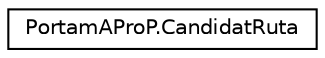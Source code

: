 digraph "Graphical Class Hierarchy"
{
  edge [fontname="Helvetica",fontsize="10",labelfontname="Helvetica",labelfontsize="10"];
  node [fontname="Helvetica",fontsize="10",shape=record];
  rankdir="LR";
  Node0 [label="PortamAProP.CandidatRuta",height=0.2,width=0.4,color="black", fillcolor="white", style="filled",URL="$class_portam_a_pro_p_1_1_candidat_ruta.html",tooltip="Els nostres candidats son els nodes del graf, i els cataloguem en 3 tipus: . "];
}
